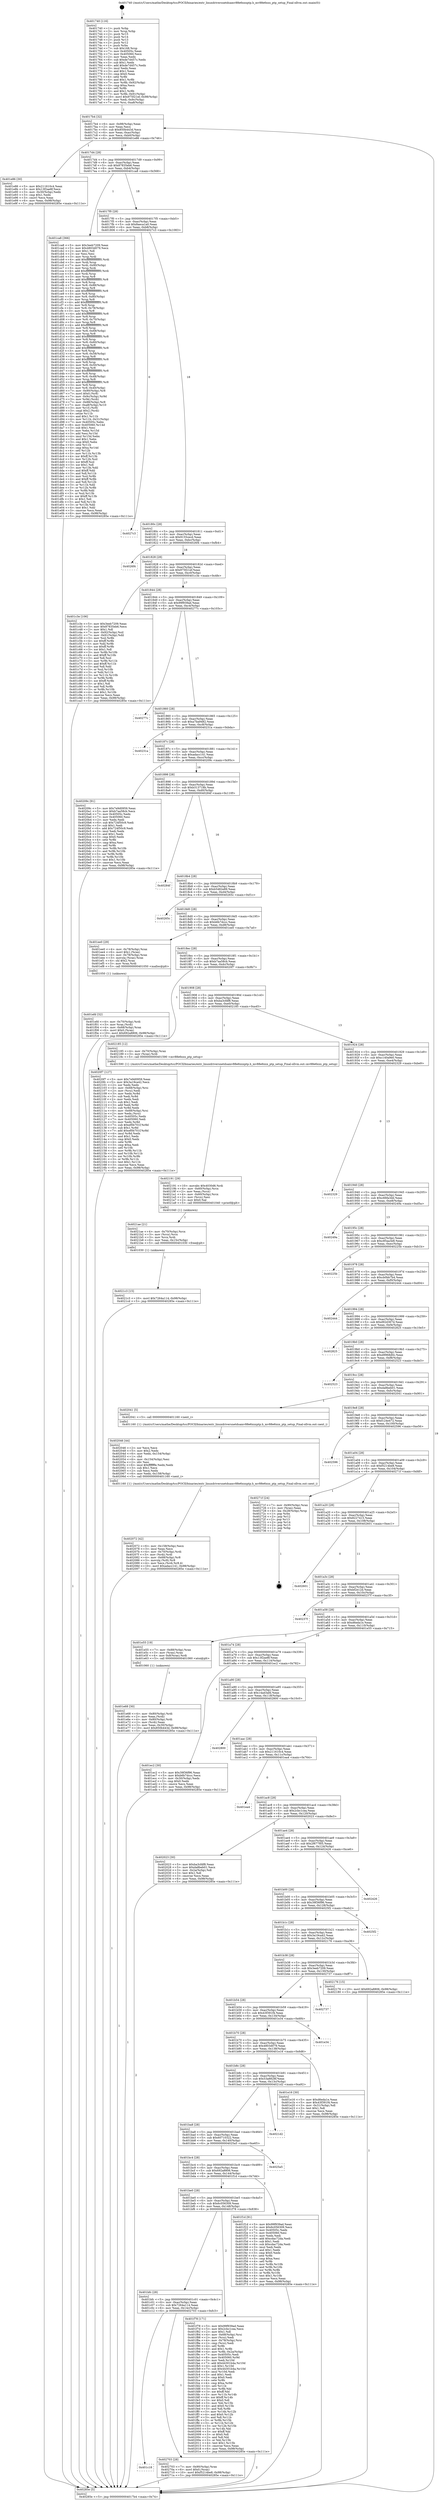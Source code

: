 digraph "0x401740" {
  label = "0x401740 (/mnt/c/Users/mathe/Desktop/tcc/POCII/binaries/extr_linuxdriversnetdsamv88e6xxxptp.h_mv88e6xxx_ptp_setup_Final-ollvm.out::main(0))"
  labelloc = "t"
  node[shape=record]

  Entry [label="",width=0.3,height=0.3,shape=circle,fillcolor=black,style=filled]
  "0x4017b4" [label="{
     0x4017b4 [32]\l
     | [instrs]\l
     &nbsp;&nbsp;0x4017b4 \<+6\>: mov -0x98(%rbp),%eax\l
     &nbsp;&nbsp;0x4017ba \<+2\>: mov %eax,%ecx\l
     &nbsp;&nbsp;0x4017bc \<+6\>: sub $0x850b443d,%ecx\l
     &nbsp;&nbsp;0x4017c2 \<+6\>: mov %eax,-0xac(%rbp)\l
     &nbsp;&nbsp;0x4017c8 \<+6\>: mov %ecx,-0xb0(%rbp)\l
     &nbsp;&nbsp;0x4017ce \<+6\>: je 0000000000401e86 \<main+0x746\>\l
  }"]
  "0x401e86" [label="{
     0x401e86 [30]\l
     | [instrs]\l
     &nbsp;&nbsp;0x401e86 \<+5\>: mov $0x211610c4,%eax\l
     &nbsp;&nbsp;0x401e8b \<+5\>: mov $0x13f2ae8f,%ecx\l
     &nbsp;&nbsp;0x401e90 \<+3\>: mov -0x30(%rbp),%edx\l
     &nbsp;&nbsp;0x401e93 \<+3\>: cmp $0x1,%edx\l
     &nbsp;&nbsp;0x401e96 \<+3\>: cmovl %ecx,%eax\l
     &nbsp;&nbsp;0x401e99 \<+6\>: mov %eax,-0x98(%rbp)\l
     &nbsp;&nbsp;0x401e9f \<+5\>: jmp 000000000040285e \<main+0x111e\>\l
  }"]
  "0x4017d4" [label="{
     0x4017d4 [28]\l
     | [instrs]\l
     &nbsp;&nbsp;0x4017d4 \<+5\>: jmp 00000000004017d9 \<main+0x99\>\l
     &nbsp;&nbsp;0x4017d9 \<+6\>: mov -0xac(%rbp),%eax\l
     &nbsp;&nbsp;0x4017df \<+5\>: sub $0x87835eb6,%eax\l
     &nbsp;&nbsp;0x4017e4 \<+6\>: mov %eax,-0xb4(%rbp)\l
     &nbsp;&nbsp;0x4017ea \<+6\>: je 0000000000401ca8 \<main+0x568\>\l
  }"]
  Exit [label="",width=0.3,height=0.3,shape=circle,fillcolor=black,style=filled,peripheries=2]
  "0x401ca8" [label="{
     0x401ca8 [366]\l
     | [instrs]\l
     &nbsp;&nbsp;0x401ca8 \<+5\>: mov $0x3eeb7209,%eax\l
     &nbsp;&nbsp;0x401cad \<+5\>: mov $0x4803d079,%ecx\l
     &nbsp;&nbsp;0x401cb2 \<+2\>: mov $0x1,%dl\l
     &nbsp;&nbsp;0x401cb4 \<+2\>: xor %esi,%esi\l
     &nbsp;&nbsp;0x401cb6 \<+3\>: mov %rsp,%rdi\l
     &nbsp;&nbsp;0x401cb9 \<+4\>: add $0xfffffffffffffff0,%rdi\l
     &nbsp;&nbsp;0x401cbd \<+3\>: mov %rdi,%rsp\l
     &nbsp;&nbsp;0x401cc0 \<+7\>: mov %rdi,-0x90(%rbp)\l
     &nbsp;&nbsp;0x401cc7 \<+3\>: mov %rsp,%rdi\l
     &nbsp;&nbsp;0x401cca \<+4\>: add $0xfffffffffffffff0,%rdi\l
     &nbsp;&nbsp;0x401cce \<+3\>: mov %rdi,%rsp\l
     &nbsp;&nbsp;0x401cd1 \<+3\>: mov %rsp,%r8\l
     &nbsp;&nbsp;0x401cd4 \<+4\>: add $0xfffffffffffffff0,%r8\l
     &nbsp;&nbsp;0x401cd8 \<+3\>: mov %r8,%rsp\l
     &nbsp;&nbsp;0x401cdb \<+7\>: mov %r8,-0x88(%rbp)\l
     &nbsp;&nbsp;0x401ce2 \<+3\>: mov %rsp,%r8\l
     &nbsp;&nbsp;0x401ce5 \<+4\>: add $0xfffffffffffffff0,%r8\l
     &nbsp;&nbsp;0x401ce9 \<+3\>: mov %r8,%rsp\l
     &nbsp;&nbsp;0x401cec \<+4\>: mov %r8,-0x80(%rbp)\l
     &nbsp;&nbsp;0x401cf0 \<+3\>: mov %rsp,%r8\l
     &nbsp;&nbsp;0x401cf3 \<+4\>: add $0xfffffffffffffff0,%r8\l
     &nbsp;&nbsp;0x401cf7 \<+3\>: mov %r8,%rsp\l
     &nbsp;&nbsp;0x401cfa \<+4\>: mov %r8,-0x78(%rbp)\l
     &nbsp;&nbsp;0x401cfe \<+3\>: mov %rsp,%r8\l
     &nbsp;&nbsp;0x401d01 \<+4\>: add $0xfffffffffffffff0,%r8\l
     &nbsp;&nbsp;0x401d05 \<+3\>: mov %r8,%rsp\l
     &nbsp;&nbsp;0x401d08 \<+4\>: mov %r8,-0x70(%rbp)\l
     &nbsp;&nbsp;0x401d0c \<+3\>: mov %rsp,%r8\l
     &nbsp;&nbsp;0x401d0f \<+4\>: add $0xfffffffffffffff0,%r8\l
     &nbsp;&nbsp;0x401d13 \<+3\>: mov %r8,%rsp\l
     &nbsp;&nbsp;0x401d16 \<+4\>: mov %r8,-0x68(%rbp)\l
     &nbsp;&nbsp;0x401d1a \<+3\>: mov %rsp,%r8\l
     &nbsp;&nbsp;0x401d1d \<+4\>: add $0xfffffffffffffff0,%r8\l
     &nbsp;&nbsp;0x401d21 \<+3\>: mov %r8,%rsp\l
     &nbsp;&nbsp;0x401d24 \<+4\>: mov %r8,-0x60(%rbp)\l
     &nbsp;&nbsp;0x401d28 \<+3\>: mov %rsp,%r8\l
     &nbsp;&nbsp;0x401d2b \<+4\>: add $0xfffffffffffffff0,%r8\l
     &nbsp;&nbsp;0x401d2f \<+3\>: mov %r8,%rsp\l
     &nbsp;&nbsp;0x401d32 \<+4\>: mov %r8,-0x58(%rbp)\l
     &nbsp;&nbsp;0x401d36 \<+3\>: mov %rsp,%r8\l
     &nbsp;&nbsp;0x401d39 \<+4\>: add $0xfffffffffffffff0,%r8\l
     &nbsp;&nbsp;0x401d3d \<+3\>: mov %r8,%rsp\l
     &nbsp;&nbsp;0x401d40 \<+4\>: mov %r8,-0x50(%rbp)\l
     &nbsp;&nbsp;0x401d44 \<+3\>: mov %rsp,%r8\l
     &nbsp;&nbsp;0x401d47 \<+4\>: add $0xfffffffffffffff0,%r8\l
     &nbsp;&nbsp;0x401d4b \<+3\>: mov %r8,%rsp\l
     &nbsp;&nbsp;0x401d4e \<+4\>: mov %r8,-0x48(%rbp)\l
     &nbsp;&nbsp;0x401d52 \<+3\>: mov %rsp,%r8\l
     &nbsp;&nbsp;0x401d55 \<+4\>: add $0xfffffffffffffff0,%r8\l
     &nbsp;&nbsp;0x401d59 \<+3\>: mov %r8,%rsp\l
     &nbsp;&nbsp;0x401d5c \<+4\>: mov %r8,-0x40(%rbp)\l
     &nbsp;&nbsp;0x401d60 \<+7\>: mov -0x90(%rbp),%r8\l
     &nbsp;&nbsp;0x401d67 \<+7\>: movl $0x0,(%r8)\l
     &nbsp;&nbsp;0x401d6e \<+7\>: mov -0x9c(%rbp),%r9d\l
     &nbsp;&nbsp;0x401d75 \<+3\>: mov %r9d,(%rdi)\l
     &nbsp;&nbsp;0x401d78 \<+7\>: mov -0x88(%rbp),%r8\l
     &nbsp;&nbsp;0x401d7f \<+7\>: mov -0xa8(%rbp),%r10\l
     &nbsp;&nbsp;0x401d86 \<+3\>: mov %r10,(%r8)\l
     &nbsp;&nbsp;0x401d89 \<+3\>: cmpl $0x2,(%rdi)\l
     &nbsp;&nbsp;0x401d8c \<+4\>: setne %r11b\l
     &nbsp;&nbsp;0x401d90 \<+4\>: and $0x1,%r11b\l
     &nbsp;&nbsp;0x401d94 \<+4\>: mov %r11b,-0x31(%rbp)\l
     &nbsp;&nbsp;0x401d98 \<+7\>: mov 0x40505c,%ebx\l
     &nbsp;&nbsp;0x401d9f \<+8\>: mov 0x405060,%r14d\l
     &nbsp;&nbsp;0x401da7 \<+3\>: sub $0x1,%esi\l
     &nbsp;&nbsp;0x401daa \<+3\>: mov %ebx,%r15d\l
     &nbsp;&nbsp;0x401dad \<+3\>: add %esi,%r15d\l
     &nbsp;&nbsp;0x401db0 \<+4\>: imul %r15d,%ebx\l
     &nbsp;&nbsp;0x401db4 \<+3\>: and $0x1,%ebx\l
     &nbsp;&nbsp;0x401db7 \<+3\>: cmp $0x0,%ebx\l
     &nbsp;&nbsp;0x401dba \<+4\>: sete %r11b\l
     &nbsp;&nbsp;0x401dbe \<+4\>: cmp $0xa,%r14d\l
     &nbsp;&nbsp;0x401dc2 \<+4\>: setl %r12b\l
     &nbsp;&nbsp;0x401dc6 \<+3\>: mov %r11b,%r13b\l
     &nbsp;&nbsp;0x401dc9 \<+4\>: xor $0xff,%r13b\l
     &nbsp;&nbsp;0x401dcd \<+3\>: mov %r12b,%sil\l
     &nbsp;&nbsp;0x401dd0 \<+4\>: xor $0xff,%sil\l
     &nbsp;&nbsp;0x401dd4 \<+3\>: xor $0x1,%dl\l
     &nbsp;&nbsp;0x401dd7 \<+3\>: mov %r13b,%dil\l
     &nbsp;&nbsp;0x401dda \<+4\>: and $0xff,%dil\l
     &nbsp;&nbsp;0x401dde \<+3\>: and %dl,%r11b\l
     &nbsp;&nbsp;0x401de1 \<+3\>: mov %sil,%r8b\l
     &nbsp;&nbsp;0x401de4 \<+4\>: and $0xff,%r8b\l
     &nbsp;&nbsp;0x401de8 \<+3\>: and %dl,%r12b\l
     &nbsp;&nbsp;0x401deb \<+3\>: or %r11b,%dil\l
     &nbsp;&nbsp;0x401dee \<+3\>: or %r12b,%r8b\l
     &nbsp;&nbsp;0x401df1 \<+3\>: xor %r8b,%dil\l
     &nbsp;&nbsp;0x401df4 \<+3\>: or %sil,%r13b\l
     &nbsp;&nbsp;0x401df7 \<+4\>: xor $0xff,%r13b\l
     &nbsp;&nbsp;0x401dfb \<+3\>: or $0x1,%dl\l
     &nbsp;&nbsp;0x401dfe \<+3\>: and %dl,%r13b\l
     &nbsp;&nbsp;0x401e01 \<+3\>: or %r13b,%dil\l
     &nbsp;&nbsp;0x401e04 \<+4\>: test $0x1,%dil\l
     &nbsp;&nbsp;0x401e08 \<+3\>: cmovne %ecx,%eax\l
     &nbsp;&nbsp;0x401e0b \<+6\>: mov %eax,-0x98(%rbp)\l
     &nbsp;&nbsp;0x401e11 \<+5\>: jmp 000000000040285e \<main+0x111e\>\l
  }"]
  "0x4017f0" [label="{
     0x4017f0 [28]\l
     | [instrs]\l
     &nbsp;&nbsp;0x4017f0 \<+5\>: jmp 00000000004017f5 \<main+0xb5\>\l
     &nbsp;&nbsp;0x4017f5 \<+6\>: mov -0xac(%rbp),%eax\l
     &nbsp;&nbsp;0x4017fb \<+5\>: sub $0x8aeca1a0,%eax\l
     &nbsp;&nbsp;0x401800 \<+6\>: mov %eax,-0xb8(%rbp)\l
     &nbsp;&nbsp;0x401806 \<+6\>: je 00000000004027c3 \<main+0x1083\>\l
  }"]
  "0x401c18" [label="{
     0x401c18\l
  }", style=dashed]
  "0x4027c3" [label="{
     0x4027c3\l
  }", style=dashed]
  "0x40180c" [label="{
     0x40180c [28]\l
     | [instrs]\l
     &nbsp;&nbsp;0x40180c \<+5\>: jmp 0000000000401811 \<main+0xd1\>\l
     &nbsp;&nbsp;0x401811 \<+6\>: mov -0xac(%rbp),%eax\l
     &nbsp;&nbsp;0x401817 \<+5\>: sub $0x9155cecd,%eax\l
     &nbsp;&nbsp;0x40181c \<+6\>: mov %eax,-0xbc(%rbp)\l
     &nbsp;&nbsp;0x401822 \<+6\>: je 00000000004026f4 \<main+0xfb4\>\l
  }"]
  "0x402703" [label="{
     0x402703 [28]\l
     | [instrs]\l
     &nbsp;&nbsp;0x402703 \<+7\>: mov -0x90(%rbp),%rax\l
     &nbsp;&nbsp;0x40270a \<+6\>: movl $0x0,(%rax)\l
     &nbsp;&nbsp;0x402710 \<+10\>: movl $0xf5214be8,-0x98(%rbp)\l
     &nbsp;&nbsp;0x40271a \<+5\>: jmp 000000000040285e \<main+0x111e\>\l
  }"]
  "0x4026f4" [label="{
     0x4026f4\l
  }", style=dashed]
  "0x401828" [label="{
     0x401828 [28]\l
     | [instrs]\l
     &nbsp;&nbsp;0x401828 \<+5\>: jmp 000000000040182d \<main+0xed\>\l
     &nbsp;&nbsp;0x40182d \<+6\>: mov -0xac(%rbp),%eax\l
     &nbsp;&nbsp;0x401833 \<+5\>: sub $0x975f21ef,%eax\l
     &nbsp;&nbsp;0x401838 \<+6\>: mov %eax,-0xc0(%rbp)\l
     &nbsp;&nbsp;0x40183e \<+6\>: je 0000000000401c3e \<main+0x4fe\>\l
  }"]
  "0x4021c3" [label="{
     0x4021c3 [15]\l
     | [instrs]\l
     &nbsp;&nbsp;0x4021c3 \<+10\>: movl $0x7264a114,-0x98(%rbp)\l
     &nbsp;&nbsp;0x4021cd \<+5\>: jmp 000000000040285e \<main+0x111e\>\l
  }"]
  "0x401c3e" [label="{
     0x401c3e [106]\l
     | [instrs]\l
     &nbsp;&nbsp;0x401c3e \<+5\>: mov $0x3eeb7209,%eax\l
     &nbsp;&nbsp;0x401c43 \<+5\>: mov $0x87835eb6,%ecx\l
     &nbsp;&nbsp;0x401c48 \<+2\>: mov $0x1,%dl\l
     &nbsp;&nbsp;0x401c4a \<+7\>: mov -0x92(%rbp),%sil\l
     &nbsp;&nbsp;0x401c51 \<+7\>: mov -0x91(%rbp),%dil\l
     &nbsp;&nbsp;0x401c58 \<+3\>: mov %sil,%r8b\l
     &nbsp;&nbsp;0x401c5b \<+4\>: xor $0xff,%r8b\l
     &nbsp;&nbsp;0x401c5f \<+3\>: mov %dil,%r9b\l
     &nbsp;&nbsp;0x401c62 \<+4\>: xor $0xff,%r9b\l
     &nbsp;&nbsp;0x401c66 \<+3\>: xor $0x1,%dl\l
     &nbsp;&nbsp;0x401c69 \<+3\>: mov %r8b,%r10b\l
     &nbsp;&nbsp;0x401c6c \<+4\>: and $0xff,%r10b\l
     &nbsp;&nbsp;0x401c70 \<+3\>: and %dl,%sil\l
     &nbsp;&nbsp;0x401c73 \<+3\>: mov %r9b,%r11b\l
     &nbsp;&nbsp;0x401c76 \<+4\>: and $0xff,%r11b\l
     &nbsp;&nbsp;0x401c7a \<+3\>: and %dl,%dil\l
     &nbsp;&nbsp;0x401c7d \<+3\>: or %sil,%r10b\l
     &nbsp;&nbsp;0x401c80 \<+3\>: or %dil,%r11b\l
     &nbsp;&nbsp;0x401c83 \<+3\>: xor %r11b,%r10b\l
     &nbsp;&nbsp;0x401c86 \<+3\>: or %r9b,%r8b\l
     &nbsp;&nbsp;0x401c89 \<+4\>: xor $0xff,%r8b\l
     &nbsp;&nbsp;0x401c8d \<+3\>: or $0x1,%dl\l
     &nbsp;&nbsp;0x401c90 \<+3\>: and %dl,%r8b\l
     &nbsp;&nbsp;0x401c93 \<+3\>: or %r8b,%r10b\l
     &nbsp;&nbsp;0x401c96 \<+4\>: test $0x1,%r10b\l
     &nbsp;&nbsp;0x401c9a \<+3\>: cmovne %ecx,%eax\l
     &nbsp;&nbsp;0x401c9d \<+6\>: mov %eax,-0x98(%rbp)\l
     &nbsp;&nbsp;0x401ca3 \<+5\>: jmp 000000000040285e \<main+0x111e\>\l
  }"]
  "0x401844" [label="{
     0x401844 [28]\l
     | [instrs]\l
     &nbsp;&nbsp;0x401844 \<+5\>: jmp 0000000000401849 \<main+0x109\>\l
     &nbsp;&nbsp;0x401849 \<+6\>: mov -0xac(%rbp),%eax\l
     &nbsp;&nbsp;0x40184f \<+5\>: sub $0x99f939ad,%eax\l
     &nbsp;&nbsp;0x401854 \<+6\>: mov %eax,-0xc4(%rbp)\l
     &nbsp;&nbsp;0x40185a \<+6\>: je 000000000040277c \<main+0x103c\>\l
  }"]
  "0x40285e" [label="{
     0x40285e [5]\l
     | [instrs]\l
     &nbsp;&nbsp;0x40285e \<+5\>: jmp 00000000004017b4 \<main+0x74\>\l
  }"]
  "0x401740" [label="{
     0x401740 [116]\l
     | [instrs]\l
     &nbsp;&nbsp;0x401740 \<+1\>: push %rbp\l
     &nbsp;&nbsp;0x401741 \<+3\>: mov %rsp,%rbp\l
     &nbsp;&nbsp;0x401744 \<+2\>: push %r15\l
     &nbsp;&nbsp;0x401746 \<+2\>: push %r14\l
     &nbsp;&nbsp;0x401748 \<+2\>: push %r13\l
     &nbsp;&nbsp;0x40174a \<+2\>: push %r12\l
     &nbsp;&nbsp;0x40174c \<+1\>: push %rbx\l
     &nbsp;&nbsp;0x40174d \<+7\>: sub $0x168,%rsp\l
     &nbsp;&nbsp;0x401754 \<+7\>: mov 0x40505c,%eax\l
     &nbsp;&nbsp;0x40175b \<+7\>: mov 0x405060,%ecx\l
     &nbsp;&nbsp;0x401762 \<+2\>: mov %eax,%edx\l
     &nbsp;&nbsp;0x401764 \<+6\>: sub $0xde7d457c,%edx\l
     &nbsp;&nbsp;0x40176a \<+3\>: sub $0x1,%edx\l
     &nbsp;&nbsp;0x40176d \<+6\>: add $0xde7d457c,%edx\l
     &nbsp;&nbsp;0x401773 \<+3\>: imul %edx,%eax\l
     &nbsp;&nbsp;0x401776 \<+3\>: and $0x1,%eax\l
     &nbsp;&nbsp;0x401779 \<+3\>: cmp $0x0,%eax\l
     &nbsp;&nbsp;0x40177c \<+4\>: sete %r8b\l
     &nbsp;&nbsp;0x401780 \<+4\>: and $0x1,%r8b\l
     &nbsp;&nbsp;0x401784 \<+7\>: mov %r8b,-0x92(%rbp)\l
     &nbsp;&nbsp;0x40178b \<+3\>: cmp $0xa,%ecx\l
     &nbsp;&nbsp;0x40178e \<+4\>: setl %r8b\l
     &nbsp;&nbsp;0x401792 \<+4\>: and $0x1,%r8b\l
     &nbsp;&nbsp;0x401796 \<+7\>: mov %r8b,-0x91(%rbp)\l
     &nbsp;&nbsp;0x40179d \<+10\>: movl $0x975f21ef,-0x98(%rbp)\l
     &nbsp;&nbsp;0x4017a7 \<+6\>: mov %edi,-0x9c(%rbp)\l
     &nbsp;&nbsp;0x4017ad \<+7\>: mov %rsi,-0xa8(%rbp)\l
  }"]
  "0x4021ae" [label="{
     0x4021ae [21]\l
     | [instrs]\l
     &nbsp;&nbsp;0x4021ae \<+4\>: mov -0x70(%rbp),%rcx\l
     &nbsp;&nbsp;0x4021b2 \<+3\>: mov (%rcx),%rcx\l
     &nbsp;&nbsp;0x4021b5 \<+3\>: mov %rcx,%rdi\l
     &nbsp;&nbsp;0x4021b8 \<+6\>: mov %eax,-0x15c(%rbp)\l
     &nbsp;&nbsp;0x4021be \<+5\>: call 0000000000401030 \<free@plt\>\l
     | [calls]\l
     &nbsp;&nbsp;0x401030 \{1\} (unknown)\l
  }"]
  "0x402191" [label="{
     0x402191 [29]\l
     | [instrs]\l
     &nbsp;&nbsp;0x402191 \<+10\>: movabs $0x4030d6,%rdi\l
     &nbsp;&nbsp;0x40219b \<+4\>: mov -0x60(%rbp),%rcx\l
     &nbsp;&nbsp;0x40219f \<+2\>: mov %eax,(%rcx)\l
     &nbsp;&nbsp;0x4021a1 \<+4\>: mov -0x60(%rbp),%rcx\l
     &nbsp;&nbsp;0x4021a5 \<+2\>: mov (%rcx),%esi\l
     &nbsp;&nbsp;0x4021a7 \<+2\>: mov $0x0,%al\l
     &nbsp;&nbsp;0x4021a9 \<+5\>: call 0000000000401040 \<printf@plt\>\l
     | [calls]\l
     &nbsp;&nbsp;0x401040 \{1\} (unknown)\l
  }"]
  "0x40277c" [label="{
     0x40277c\l
  }", style=dashed]
  "0x401860" [label="{
     0x401860 [28]\l
     | [instrs]\l
     &nbsp;&nbsp;0x401860 \<+5\>: jmp 0000000000401865 \<main+0x125\>\l
     &nbsp;&nbsp;0x401865 \<+6\>: mov -0xac(%rbp),%eax\l
     &nbsp;&nbsp;0x40186b \<+5\>: sub $0xa7ba9482,%eax\l
     &nbsp;&nbsp;0x401870 \<+6\>: mov %eax,-0xc8(%rbp)\l
     &nbsp;&nbsp;0x401876 \<+6\>: je 000000000040231a \<main+0xbda\>\l
  }"]
  "0x402072" [label="{
     0x402072 [42]\l
     | [instrs]\l
     &nbsp;&nbsp;0x402072 \<+6\>: mov -0x158(%rbp),%ecx\l
     &nbsp;&nbsp;0x402078 \<+3\>: imul %eax,%ecx\l
     &nbsp;&nbsp;0x40207b \<+4\>: mov -0x70(%rbp),%rdi\l
     &nbsp;&nbsp;0x40207f \<+3\>: mov (%rdi),%rdi\l
     &nbsp;&nbsp;0x402082 \<+4\>: mov -0x68(%rbp),%r8\l
     &nbsp;&nbsp;0x402086 \<+3\>: movslq (%r8),%r8\l
     &nbsp;&nbsp;0x402089 \<+4\>: mov %ecx,(%rdi,%r8,4)\l
     &nbsp;&nbsp;0x40208d \<+10\>: movl $0xadacc141,-0x98(%rbp)\l
     &nbsp;&nbsp;0x402097 \<+5\>: jmp 000000000040285e \<main+0x111e\>\l
  }"]
  "0x40231a" [label="{
     0x40231a\l
  }", style=dashed]
  "0x40187c" [label="{
     0x40187c [28]\l
     | [instrs]\l
     &nbsp;&nbsp;0x40187c \<+5\>: jmp 0000000000401881 \<main+0x141\>\l
     &nbsp;&nbsp;0x401881 \<+6\>: mov -0xac(%rbp),%eax\l
     &nbsp;&nbsp;0x401887 \<+5\>: sub $0xadacc141,%eax\l
     &nbsp;&nbsp;0x40188c \<+6\>: mov %eax,-0xcc(%rbp)\l
     &nbsp;&nbsp;0x401892 \<+6\>: je 000000000040209c \<main+0x95c\>\l
  }"]
  "0x402046" [label="{
     0x402046 [44]\l
     | [instrs]\l
     &nbsp;&nbsp;0x402046 \<+2\>: xor %ecx,%ecx\l
     &nbsp;&nbsp;0x402048 \<+5\>: mov $0x2,%edx\l
     &nbsp;&nbsp;0x40204d \<+6\>: mov %edx,-0x154(%rbp)\l
     &nbsp;&nbsp;0x402053 \<+1\>: cltd\l
     &nbsp;&nbsp;0x402054 \<+6\>: mov -0x154(%rbp),%esi\l
     &nbsp;&nbsp;0x40205a \<+2\>: idiv %esi\l
     &nbsp;&nbsp;0x40205c \<+6\>: imul $0xfffffffe,%edx,%edx\l
     &nbsp;&nbsp;0x402062 \<+3\>: sub $0x1,%ecx\l
     &nbsp;&nbsp;0x402065 \<+2\>: sub %ecx,%edx\l
     &nbsp;&nbsp;0x402067 \<+6\>: mov %edx,-0x158(%rbp)\l
     &nbsp;&nbsp;0x40206d \<+5\>: call 0000000000401160 \<next_i\>\l
     | [calls]\l
     &nbsp;&nbsp;0x401160 \{1\} (/mnt/c/Users/mathe/Desktop/tcc/POCII/binaries/extr_linuxdriversnetdsamv88e6xxxptp.h_mv88e6xxx_ptp_setup_Final-ollvm.out::next_i)\l
  }"]
  "0x40209c" [label="{
     0x40209c [91]\l
     | [instrs]\l
     &nbsp;&nbsp;0x40209c \<+5\>: mov $0x7e9d0959,%eax\l
     &nbsp;&nbsp;0x4020a1 \<+5\>: mov $0xb7aa58cb,%ecx\l
     &nbsp;&nbsp;0x4020a6 \<+7\>: mov 0x40505c,%edx\l
     &nbsp;&nbsp;0x4020ad \<+7\>: mov 0x405060,%esi\l
     &nbsp;&nbsp;0x4020b4 \<+2\>: mov %edx,%edi\l
     &nbsp;&nbsp;0x4020b6 \<+6\>: sub $0x724f50c9,%edi\l
     &nbsp;&nbsp;0x4020bc \<+3\>: sub $0x1,%edi\l
     &nbsp;&nbsp;0x4020bf \<+6\>: add $0x724f50c9,%edi\l
     &nbsp;&nbsp;0x4020c5 \<+3\>: imul %edi,%edx\l
     &nbsp;&nbsp;0x4020c8 \<+3\>: and $0x1,%edx\l
     &nbsp;&nbsp;0x4020cb \<+3\>: cmp $0x0,%edx\l
     &nbsp;&nbsp;0x4020ce \<+4\>: sete %r8b\l
     &nbsp;&nbsp;0x4020d2 \<+3\>: cmp $0xa,%esi\l
     &nbsp;&nbsp;0x4020d5 \<+4\>: setl %r9b\l
     &nbsp;&nbsp;0x4020d9 \<+3\>: mov %r8b,%r10b\l
     &nbsp;&nbsp;0x4020dc \<+3\>: and %r9b,%r10b\l
     &nbsp;&nbsp;0x4020df \<+3\>: xor %r9b,%r8b\l
     &nbsp;&nbsp;0x4020e2 \<+3\>: or %r8b,%r10b\l
     &nbsp;&nbsp;0x4020e5 \<+4\>: test $0x1,%r10b\l
     &nbsp;&nbsp;0x4020e9 \<+3\>: cmovne %ecx,%eax\l
     &nbsp;&nbsp;0x4020ec \<+6\>: mov %eax,-0x98(%rbp)\l
     &nbsp;&nbsp;0x4020f2 \<+5\>: jmp 000000000040285e \<main+0x111e\>\l
  }"]
  "0x401898" [label="{
     0x401898 [28]\l
     | [instrs]\l
     &nbsp;&nbsp;0x401898 \<+5\>: jmp 000000000040189d \<main+0x15d\>\l
     &nbsp;&nbsp;0x40189d \<+6\>: mov -0xac(%rbp),%eax\l
     &nbsp;&nbsp;0x4018a3 \<+5\>: sub $0xb313718b,%eax\l
     &nbsp;&nbsp;0x4018a8 \<+6\>: mov %eax,-0xd0(%rbp)\l
     &nbsp;&nbsp;0x4018ae \<+6\>: je 000000000040284f \<main+0x110f\>\l
  }"]
  "0x401bfc" [label="{
     0x401bfc [28]\l
     | [instrs]\l
     &nbsp;&nbsp;0x401bfc \<+5\>: jmp 0000000000401c01 \<main+0x4c1\>\l
     &nbsp;&nbsp;0x401c01 \<+6\>: mov -0xac(%rbp),%eax\l
     &nbsp;&nbsp;0x401c07 \<+5\>: sub $0x7264a114,%eax\l
     &nbsp;&nbsp;0x401c0c \<+6\>: mov %eax,-0x14c(%rbp)\l
     &nbsp;&nbsp;0x401c12 \<+6\>: je 0000000000402703 \<main+0xfc3\>\l
  }"]
  "0x40284f" [label="{
     0x40284f\l
  }", style=dashed]
  "0x4018b4" [label="{
     0x4018b4 [28]\l
     | [instrs]\l
     &nbsp;&nbsp;0x4018b4 \<+5\>: jmp 00000000004018b9 \<main+0x179\>\l
     &nbsp;&nbsp;0x4018b9 \<+6\>: mov -0xac(%rbp),%eax\l
     &nbsp;&nbsp;0x4018bf \<+5\>: sub $0xb5482e89,%eax\l
     &nbsp;&nbsp;0x4018c4 \<+6\>: mov %eax,-0xd4(%rbp)\l
     &nbsp;&nbsp;0x4018ca \<+6\>: je 000000000040265c \<main+0xf1c\>\l
  }"]
  "0x401f78" [label="{
     0x401f78 [171]\l
     | [instrs]\l
     &nbsp;&nbsp;0x401f78 \<+5\>: mov $0x99f939ad,%eax\l
     &nbsp;&nbsp;0x401f7d \<+5\>: mov $0x2cbc1cea,%ecx\l
     &nbsp;&nbsp;0x401f82 \<+2\>: mov $0x1,%dl\l
     &nbsp;&nbsp;0x401f84 \<+4\>: mov -0x68(%rbp),%rsi\l
     &nbsp;&nbsp;0x401f88 \<+2\>: mov (%rsi),%edi\l
     &nbsp;&nbsp;0x401f8a \<+4\>: mov -0x78(%rbp),%rsi\l
     &nbsp;&nbsp;0x401f8e \<+2\>: cmp (%rsi),%edi\l
     &nbsp;&nbsp;0x401f90 \<+4\>: setl %r8b\l
     &nbsp;&nbsp;0x401f94 \<+4\>: and $0x1,%r8b\l
     &nbsp;&nbsp;0x401f98 \<+4\>: mov %r8b,-0x2a(%rbp)\l
     &nbsp;&nbsp;0x401f9c \<+7\>: mov 0x40505c,%edi\l
     &nbsp;&nbsp;0x401fa3 \<+8\>: mov 0x405060,%r9d\l
     &nbsp;&nbsp;0x401fab \<+3\>: mov %edi,%r10d\l
     &nbsp;&nbsp;0x401fae \<+7\>: add $0x44301b4a,%r10d\l
     &nbsp;&nbsp;0x401fb5 \<+4\>: sub $0x1,%r10d\l
     &nbsp;&nbsp;0x401fb9 \<+7\>: sub $0x44301b4a,%r10d\l
     &nbsp;&nbsp;0x401fc0 \<+4\>: imul %r10d,%edi\l
     &nbsp;&nbsp;0x401fc4 \<+3\>: and $0x1,%edi\l
     &nbsp;&nbsp;0x401fc7 \<+3\>: cmp $0x0,%edi\l
     &nbsp;&nbsp;0x401fca \<+4\>: sete %r8b\l
     &nbsp;&nbsp;0x401fce \<+4\>: cmp $0xa,%r9d\l
     &nbsp;&nbsp;0x401fd2 \<+4\>: setl %r11b\l
     &nbsp;&nbsp;0x401fd6 \<+3\>: mov %r8b,%bl\l
     &nbsp;&nbsp;0x401fd9 \<+3\>: xor $0xff,%bl\l
     &nbsp;&nbsp;0x401fdc \<+3\>: mov %r11b,%r14b\l
     &nbsp;&nbsp;0x401fdf \<+4\>: xor $0xff,%r14b\l
     &nbsp;&nbsp;0x401fe3 \<+3\>: xor $0x0,%dl\l
     &nbsp;&nbsp;0x401fe6 \<+3\>: mov %bl,%r15b\l
     &nbsp;&nbsp;0x401fe9 \<+4\>: and $0x0,%r15b\l
     &nbsp;&nbsp;0x401fed \<+3\>: and %dl,%r8b\l
     &nbsp;&nbsp;0x401ff0 \<+3\>: mov %r14b,%r12b\l
     &nbsp;&nbsp;0x401ff3 \<+4\>: and $0x0,%r12b\l
     &nbsp;&nbsp;0x401ff7 \<+3\>: and %dl,%r11b\l
     &nbsp;&nbsp;0x401ffa \<+3\>: or %r8b,%r15b\l
     &nbsp;&nbsp;0x401ffd \<+3\>: or %r11b,%r12b\l
     &nbsp;&nbsp;0x402000 \<+3\>: xor %r12b,%r15b\l
     &nbsp;&nbsp;0x402003 \<+3\>: or %r14b,%bl\l
     &nbsp;&nbsp;0x402006 \<+3\>: xor $0xff,%bl\l
     &nbsp;&nbsp;0x402009 \<+3\>: or $0x0,%dl\l
     &nbsp;&nbsp;0x40200c \<+2\>: and %dl,%bl\l
     &nbsp;&nbsp;0x40200e \<+3\>: or %bl,%r15b\l
     &nbsp;&nbsp;0x402011 \<+4\>: test $0x1,%r15b\l
     &nbsp;&nbsp;0x402015 \<+3\>: cmovne %ecx,%eax\l
     &nbsp;&nbsp;0x402018 \<+6\>: mov %eax,-0x98(%rbp)\l
     &nbsp;&nbsp;0x40201e \<+5\>: jmp 000000000040285e \<main+0x111e\>\l
  }"]
  "0x40265c" [label="{
     0x40265c\l
  }", style=dashed]
  "0x4018d0" [label="{
     0x4018d0 [28]\l
     | [instrs]\l
     &nbsp;&nbsp;0x4018d0 \<+5\>: jmp 00000000004018d5 \<main+0x195\>\l
     &nbsp;&nbsp;0x4018d5 \<+6\>: mov -0xac(%rbp),%eax\l
     &nbsp;&nbsp;0x4018db \<+5\>: sub $0xb6b7dccc,%eax\l
     &nbsp;&nbsp;0x4018e0 \<+6\>: mov %eax,-0xd8(%rbp)\l
     &nbsp;&nbsp;0x4018e6 \<+6\>: je 0000000000401ee0 \<main+0x7a0\>\l
  }"]
  "0x401be0" [label="{
     0x401be0 [28]\l
     | [instrs]\l
     &nbsp;&nbsp;0x401be0 \<+5\>: jmp 0000000000401be5 \<main+0x4a5\>\l
     &nbsp;&nbsp;0x401be5 \<+6\>: mov -0xac(%rbp),%eax\l
     &nbsp;&nbsp;0x401beb \<+5\>: sub $0x6c056309,%eax\l
     &nbsp;&nbsp;0x401bf0 \<+6\>: mov %eax,-0x148(%rbp)\l
     &nbsp;&nbsp;0x401bf6 \<+6\>: je 0000000000401f78 \<main+0x838\>\l
  }"]
  "0x401ee0" [label="{
     0x401ee0 [29]\l
     | [instrs]\l
     &nbsp;&nbsp;0x401ee0 \<+4\>: mov -0x78(%rbp),%rax\l
     &nbsp;&nbsp;0x401ee4 \<+6\>: movl $0x1,(%rax)\l
     &nbsp;&nbsp;0x401eea \<+4\>: mov -0x78(%rbp),%rax\l
     &nbsp;&nbsp;0x401eee \<+3\>: movslq (%rax),%rax\l
     &nbsp;&nbsp;0x401ef1 \<+4\>: shl $0x2,%rax\l
     &nbsp;&nbsp;0x401ef5 \<+3\>: mov %rax,%rdi\l
     &nbsp;&nbsp;0x401ef8 \<+5\>: call 0000000000401050 \<malloc@plt\>\l
     | [calls]\l
     &nbsp;&nbsp;0x401050 \{1\} (unknown)\l
  }"]
  "0x4018ec" [label="{
     0x4018ec [28]\l
     | [instrs]\l
     &nbsp;&nbsp;0x4018ec \<+5\>: jmp 00000000004018f1 \<main+0x1b1\>\l
     &nbsp;&nbsp;0x4018f1 \<+6\>: mov -0xac(%rbp),%eax\l
     &nbsp;&nbsp;0x4018f7 \<+5\>: sub $0xb7aa58cb,%eax\l
     &nbsp;&nbsp;0x4018fc \<+6\>: mov %eax,-0xdc(%rbp)\l
     &nbsp;&nbsp;0x401902 \<+6\>: je 00000000004020f7 \<main+0x9b7\>\l
  }"]
  "0x401f1d" [label="{
     0x401f1d [91]\l
     | [instrs]\l
     &nbsp;&nbsp;0x401f1d \<+5\>: mov $0x99f939ad,%eax\l
     &nbsp;&nbsp;0x401f22 \<+5\>: mov $0x6c056309,%ecx\l
     &nbsp;&nbsp;0x401f27 \<+7\>: mov 0x40505c,%edx\l
     &nbsp;&nbsp;0x401f2e \<+7\>: mov 0x405060,%esi\l
     &nbsp;&nbsp;0x401f35 \<+2\>: mov %edx,%edi\l
     &nbsp;&nbsp;0x401f37 \<+6\>: add $0xcdac72da,%edi\l
     &nbsp;&nbsp;0x401f3d \<+3\>: sub $0x1,%edi\l
     &nbsp;&nbsp;0x401f40 \<+6\>: sub $0xcdac72da,%edi\l
     &nbsp;&nbsp;0x401f46 \<+3\>: imul %edi,%edx\l
     &nbsp;&nbsp;0x401f49 \<+3\>: and $0x1,%edx\l
     &nbsp;&nbsp;0x401f4c \<+3\>: cmp $0x0,%edx\l
     &nbsp;&nbsp;0x401f4f \<+4\>: sete %r8b\l
     &nbsp;&nbsp;0x401f53 \<+3\>: cmp $0xa,%esi\l
     &nbsp;&nbsp;0x401f56 \<+4\>: setl %r9b\l
     &nbsp;&nbsp;0x401f5a \<+3\>: mov %r8b,%r10b\l
     &nbsp;&nbsp;0x401f5d \<+3\>: and %r9b,%r10b\l
     &nbsp;&nbsp;0x401f60 \<+3\>: xor %r9b,%r8b\l
     &nbsp;&nbsp;0x401f63 \<+3\>: or %r8b,%r10b\l
     &nbsp;&nbsp;0x401f66 \<+4\>: test $0x1,%r10b\l
     &nbsp;&nbsp;0x401f6a \<+3\>: cmovne %ecx,%eax\l
     &nbsp;&nbsp;0x401f6d \<+6\>: mov %eax,-0x98(%rbp)\l
     &nbsp;&nbsp;0x401f73 \<+5\>: jmp 000000000040285e \<main+0x111e\>\l
  }"]
  "0x4020f7" [label="{
     0x4020f7 [127]\l
     | [instrs]\l
     &nbsp;&nbsp;0x4020f7 \<+5\>: mov $0x7e9d0959,%eax\l
     &nbsp;&nbsp;0x4020fc \<+5\>: mov $0x3a19ca42,%ecx\l
     &nbsp;&nbsp;0x402101 \<+2\>: xor %edx,%edx\l
     &nbsp;&nbsp;0x402103 \<+4\>: mov -0x68(%rbp),%rsi\l
     &nbsp;&nbsp;0x402107 \<+2\>: mov (%rsi),%edi\l
     &nbsp;&nbsp;0x402109 \<+3\>: mov %edx,%r8d\l
     &nbsp;&nbsp;0x40210c \<+3\>: sub %edi,%r8d\l
     &nbsp;&nbsp;0x40210f \<+2\>: mov %edx,%edi\l
     &nbsp;&nbsp;0x402111 \<+3\>: sub $0x1,%edi\l
     &nbsp;&nbsp;0x402114 \<+3\>: add %edi,%r8d\l
     &nbsp;&nbsp;0x402117 \<+3\>: sub %r8d,%edx\l
     &nbsp;&nbsp;0x40211a \<+4\>: mov -0x68(%rbp),%rsi\l
     &nbsp;&nbsp;0x40211e \<+2\>: mov %edx,(%rsi)\l
     &nbsp;&nbsp;0x402120 \<+7\>: mov 0x40505c,%edx\l
     &nbsp;&nbsp;0x402127 \<+7\>: mov 0x405060,%edi\l
     &nbsp;&nbsp;0x40212e \<+3\>: mov %edx,%r8d\l
     &nbsp;&nbsp;0x402131 \<+7\>: sub $0xef0b701f,%r8d\l
     &nbsp;&nbsp;0x402138 \<+4\>: sub $0x1,%r8d\l
     &nbsp;&nbsp;0x40213c \<+7\>: add $0xef0b701f,%r8d\l
     &nbsp;&nbsp;0x402143 \<+4\>: imul %r8d,%edx\l
     &nbsp;&nbsp;0x402147 \<+3\>: and $0x1,%edx\l
     &nbsp;&nbsp;0x40214a \<+3\>: cmp $0x0,%edx\l
     &nbsp;&nbsp;0x40214d \<+4\>: sete %r9b\l
     &nbsp;&nbsp;0x402151 \<+3\>: cmp $0xa,%edi\l
     &nbsp;&nbsp;0x402154 \<+4\>: setl %r10b\l
     &nbsp;&nbsp;0x402158 \<+3\>: mov %r9b,%r11b\l
     &nbsp;&nbsp;0x40215b \<+3\>: and %r10b,%r11b\l
     &nbsp;&nbsp;0x40215e \<+3\>: xor %r10b,%r9b\l
     &nbsp;&nbsp;0x402161 \<+3\>: or %r9b,%r11b\l
     &nbsp;&nbsp;0x402164 \<+4\>: test $0x1,%r11b\l
     &nbsp;&nbsp;0x402168 \<+3\>: cmovne %ecx,%eax\l
     &nbsp;&nbsp;0x40216b \<+6\>: mov %eax,-0x98(%rbp)\l
     &nbsp;&nbsp;0x402171 \<+5\>: jmp 000000000040285e \<main+0x111e\>\l
  }"]
  "0x401908" [label="{
     0x401908 [28]\l
     | [instrs]\l
     &nbsp;&nbsp;0x401908 \<+5\>: jmp 000000000040190d \<main+0x1cd\>\l
     &nbsp;&nbsp;0x40190d \<+6\>: mov -0xac(%rbp),%eax\l
     &nbsp;&nbsp;0x401913 \<+5\>: sub $0xba3cfdf8,%eax\l
     &nbsp;&nbsp;0x401918 \<+6\>: mov %eax,-0xe0(%rbp)\l
     &nbsp;&nbsp;0x40191e \<+6\>: je 0000000000402185 \<main+0xa45\>\l
  }"]
  "0x401bc4" [label="{
     0x401bc4 [28]\l
     | [instrs]\l
     &nbsp;&nbsp;0x401bc4 \<+5\>: jmp 0000000000401bc9 \<main+0x489\>\l
     &nbsp;&nbsp;0x401bc9 \<+6\>: mov -0xac(%rbp),%eax\l
     &nbsp;&nbsp;0x401bcf \<+5\>: sub $0x692a8806,%eax\l
     &nbsp;&nbsp;0x401bd4 \<+6\>: mov %eax,-0x144(%rbp)\l
     &nbsp;&nbsp;0x401bda \<+6\>: je 0000000000401f1d \<main+0x7dd\>\l
  }"]
  "0x402185" [label="{
     0x402185 [12]\l
     | [instrs]\l
     &nbsp;&nbsp;0x402185 \<+4\>: mov -0x70(%rbp),%rax\l
     &nbsp;&nbsp;0x402189 \<+3\>: mov (%rax),%rdi\l
     &nbsp;&nbsp;0x40218c \<+5\>: call 0000000000401590 \<mv88e6xxx_ptp_setup\>\l
     | [calls]\l
     &nbsp;&nbsp;0x401590 \{1\} (/mnt/c/Users/mathe/Desktop/tcc/POCII/binaries/extr_linuxdriversnetdsamv88e6xxxptp.h_mv88e6xxx_ptp_setup_Final-ollvm.out::mv88e6xxx_ptp_setup)\l
  }"]
  "0x401924" [label="{
     0x401924 [28]\l
     | [instrs]\l
     &nbsp;&nbsp;0x401924 \<+5\>: jmp 0000000000401929 \<main+0x1e9\>\l
     &nbsp;&nbsp;0x401929 \<+6\>: mov -0xac(%rbp),%eax\l
     &nbsp;&nbsp;0x40192f \<+5\>: sub $0xc140a9e0,%eax\l
     &nbsp;&nbsp;0x401934 \<+6\>: mov %eax,-0xe4(%rbp)\l
     &nbsp;&nbsp;0x40193a \<+6\>: je 0000000000402329 \<main+0xbe9\>\l
  }"]
  "0x4025a5" [label="{
     0x4025a5\l
  }", style=dashed]
  "0x402329" [label="{
     0x402329\l
  }", style=dashed]
  "0x401940" [label="{
     0x401940 [28]\l
     | [instrs]\l
     &nbsp;&nbsp;0x401940 \<+5\>: jmp 0000000000401945 \<main+0x205\>\l
     &nbsp;&nbsp;0x401945 \<+6\>: mov -0xac(%rbp),%eax\l
     &nbsp;&nbsp;0x40194b \<+5\>: sub $0xc66fa3dd,%eax\l
     &nbsp;&nbsp;0x401950 \<+6\>: mov %eax,-0xe8(%rbp)\l
     &nbsp;&nbsp;0x401956 \<+6\>: je 000000000040249a \<main+0xd5a\>\l
  }"]
  "0x401ba8" [label="{
     0x401ba8 [28]\l
     | [instrs]\l
     &nbsp;&nbsp;0x401ba8 \<+5\>: jmp 0000000000401bad \<main+0x46d\>\l
     &nbsp;&nbsp;0x401bad \<+6\>: mov -0xac(%rbp),%eax\l
     &nbsp;&nbsp;0x401bb3 \<+5\>: sub $0x60710322,%eax\l
     &nbsp;&nbsp;0x401bb8 \<+6\>: mov %eax,-0x140(%rbp)\l
     &nbsp;&nbsp;0x401bbe \<+6\>: je 00000000004025a5 \<main+0xe65\>\l
  }"]
  "0x40249a" [label="{
     0x40249a\l
  }", style=dashed]
  "0x40195c" [label="{
     0x40195c [28]\l
     | [instrs]\l
     &nbsp;&nbsp;0x40195c \<+5\>: jmp 0000000000401961 \<main+0x221\>\l
     &nbsp;&nbsp;0x401961 \<+6\>: mov -0xac(%rbp),%eax\l
     &nbsp;&nbsp;0x401967 \<+5\>: sub $0xc85aa3e8,%eax\l
     &nbsp;&nbsp;0x40196c \<+6\>: mov %eax,-0xec(%rbp)\l
     &nbsp;&nbsp;0x401972 \<+6\>: je 000000000040225b \<main+0xb1b\>\l
  }"]
  "0x4021d2" [label="{
     0x4021d2\l
  }", style=dashed]
  "0x40225b" [label="{
     0x40225b\l
  }", style=dashed]
  "0x401978" [label="{
     0x401978 [28]\l
     | [instrs]\l
     &nbsp;&nbsp;0x401978 \<+5\>: jmp 000000000040197d \<main+0x23d\>\l
     &nbsp;&nbsp;0x40197d \<+6\>: mov -0xac(%rbp),%eax\l
     &nbsp;&nbsp;0x401983 \<+5\>: sub $0xcb0bb7b4,%eax\l
     &nbsp;&nbsp;0x401988 \<+6\>: mov %eax,-0xf0(%rbp)\l
     &nbsp;&nbsp;0x40198e \<+6\>: je 0000000000402444 \<main+0xd04\>\l
  }"]
  "0x401efd" [label="{
     0x401efd [32]\l
     | [instrs]\l
     &nbsp;&nbsp;0x401efd \<+4\>: mov -0x70(%rbp),%rdi\l
     &nbsp;&nbsp;0x401f01 \<+3\>: mov %rax,(%rdi)\l
     &nbsp;&nbsp;0x401f04 \<+4\>: mov -0x68(%rbp),%rax\l
     &nbsp;&nbsp;0x401f08 \<+6\>: movl $0x0,(%rax)\l
     &nbsp;&nbsp;0x401f0e \<+10\>: movl $0x692a8806,-0x98(%rbp)\l
     &nbsp;&nbsp;0x401f18 \<+5\>: jmp 000000000040285e \<main+0x111e\>\l
  }"]
  "0x402444" [label="{
     0x402444\l
  }", style=dashed]
  "0x401994" [label="{
     0x401994 [28]\l
     | [instrs]\l
     &nbsp;&nbsp;0x401994 \<+5\>: jmp 0000000000401999 \<main+0x259\>\l
     &nbsp;&nbsp;0x401999 \<+6\>: mov -0xac(%rbp),%eax\l
     &nbsp;&nbsp;0x40199f \<+5\>: sub $0xd92d367d,%eax\l
     &nbsp;&nbsp;0x4019a4 \<+6\>: mov %eax,-0xf4(%rbp)\l
     &nbsp;&nbsp;0x4019aa \<+6\>: je 0000000000402825 \<main+0x10e5\>\l
  }"]
  "0x401e68" [label="{
     0x401e68 [30]\l
     | [instrs]\l
     &nbsp;&nbsp;0x401e68 \<+4\>: mov -0x80(%rbp),%rdi\l
     &nbsp;&nbsp;0x401e6c \<+2\>: mov %eax,(%rdi)\l
     &nbsp;&nbsp;0x401e6e \<+4\>: mov -0x80(%rbp),%rdi\l
     &nbsp;&nbsp;0x401e72 \<+2\>: mov (%rdi),%eax\l
     &nbsp;&nbsp;0x401e74 \<+3\>: mov %eax,-0x30(%rbp)\l
     &nbsp;&nbsp;0x401e77 \<+10\>: movl $0x850b443d,-0x98(%rbp)\l
     &nbsp;&nbsp;0x401e81 \<+5\>: jmp 000000000040285e \<main+0x111e\>\l
  }"]
  "0x402825" [label="{
     0x402825\l
  }", style=dashed]
  "0x4019b0" [label="{
     0x4019b0 [28]\l
     | [instrs]\l
     &nbsp;&nbsp;0x4019b0 \<+5\>: jmp 00000000004019b5 \<main+0x275\>\l
     &nbsp;&nbsp;0x4019b5 \<+6\>: mov -0xac(%rbp),%eax\l
     &nbsp;&nbsp;0x4019bb \<+5\>: sub $0xd9968d0c,%eax\l
     &nbsp;&nbsp;0x4019c0 \<+6\>: mov %eax,-0xf8(%rbp)\l
     &nbsp;&nbsp;0x4019c6 \<+6\>: je 0000000000402523 \<main+0xde3\>\l
  }"]
  "0x401b8c" [label="{
     0x401b8c [28]\l
     | [instrs]\l
     &nbsp;&nbsp;0x401b8c \<+5\>: jmp 0000000000401b91 \<main+0x451\>\l
     &nbsp;&nbsp;0x401b91 \<+6\>: mov -0xac(%rbp),%eax\l
     &nbsp;&nbsp;0x401b97 \<+5\>: sub $0x53a8828f,%eax\l
     &nbsp;&nbsp;0x401b9c \<+6\>: mov %eax,-0x13c(%rbp)\l
     &nbsp;&nbsp;0x401ba2 \<+6\>: je 00000000004021d2 \<main+0xa92\>\l
  }"]
  "0x402523" [label="{
     0x402523\l
  }", style=dashed]
  "0x4019cc" [label="{
     0x4019cc [28]\l
     | [instrs]\l
     &nbsp;&nbsp;0x4019cc \<+5\>: jmp 00000000004019d1 \<main+0x291\>\l
     &nbsp;&nbsp;0x4019d1 \<+6\>: mov -0xac(%rbp),%eax\l
     &nbsp;&nbsp;0x4019d7 \<+5\>: sub $0xda8beb01,%eax\l
     &nbsp;&nbsp;0x4019dc \<+6\>: mov %eax,-0xfc(%rbp)\l
     &nbsp;&nbsp;0x4019e2 \<+6\>: je 0000000000402041 \<main+0x901\>\l
  }"]
  "0x401e16" [label="{
     0x401e16 [30]\l
     | [instrs]\l
     &nbsp;&nbsp;0x401e16 \<+5\>: mov $0xd6eda1e,%eax\l
     &nbsp;&nbsp;0x401e1b \<+5\>: mov $0x43f391f4,%ecx\l
     &nbsp;&nbsp;0x401e20 \<+3\>: mov -0x31(%rbp),%dl\l
     &nbsp;&nbsp;0x401e23 \<+3\>: test $0x1,%dl\l
     &nbsp;&nbsp;0x401e26 \<+3\>: cmovne %ecx,%eax\l
     &nbsp;&nbsp;0x401e29 \<+6\>: mov %eax,-0x98(%rbp)\l
     &nbsp;&nbsp;0x401e2f \<+5\>: jmp 000000000040285e \<main+0x111e\>\l
  }"]
  "0x402041" [label="{
     0x402041 [5]\l
     | [instrs]\l
     &nbsp;&nbsp;0x402041 \<+5\>: call 0000000000401160 \<next_i\>\l
     | [calls]\l
     &nbsp;&nbsp;0x401160 \{1\} (/mnt/c/Users/mathe/Desktop/tcc/POCII/binaries/extr_linuxdriversnetdsamv88e6xxxptp.h_mv88e6xxx_ptp_setup_Final-ollvm.out::next_i)\l
  }"]
  "0x4019e8" [label="{
     0x4019e8 [28]\l
     | [instrs]\l
     &nbsp;&nbsp;0x4019e8 \<+5\>: jmp 00000000004019ed \<main+0x2ad\>\l
     &nbsp;&nbsp;0x4019ed \<+6\>: mov -0xac(%rbp),%eax\l
     &nbsp;&nbsp;0x4019f3 \<+5\>: sub $0xf124e472,%eax\l
     &nbsp;&nbsp;0x4019f8 \<+6\>: mov %eax,-0x100(%rbp)\l
     &nbsp;&nbsp;0x4019fe \<+6\>: je 0000000000402596 \<main+0xe56\>\l
  }"]
  "0x401b70" [label="{
     0x401b70 [28]\l
     | [instrs]\l
     &nbsp;&nbsp;0x401b70 \<+5\>: jmp 0000000000401b75 \<main+0x435\>\l
     &nbsp;&nbsp;0x401b75 \<+6\>: mov -0xac(%rbp),%eax\l
     &nbsp;&nbsp;0x401b7b \<+5\>: sub $0x4803d079,%eax\l
     &nbsp;&nbsp;0x401b80 \<+6\>: mov %eax,-0x138(%rbp)\l
     &nbsp;&nbsp;0x401b86 \<+6\>: je 0000000000401e16 \<main+0x6d6\>\l
  }"]
  "0x402596" [label="{
     0x402596\l
  }", style=dashed]
  "0x401a04" [label="{
     0x401a04 [28]\l
     | [instrs]\l
     &nbsp;&nbsp;0x401a04 \<+5\>: jmp 0000000000401a09 \<main+0x2c9\>\l
     &nbsp;&nbsp;0x401a09 \<+6\>: mov -0xac(%rbp),%eax\l
     &nbsp;&nbsp;0x401a0f \<+5\>: sub $0xf5214be8,%eax\l
     &nbsp;&nbsp;0x401a14 \<+6\>: mov %eax,-0x104(%rbp)\l
     &nbsp;&nbsp;0x401a1a \<+6\>: je 000000000040271f \<main+0xfdf\>\l
  }"]
  "0x401e34" [label="{
     0x401e34\l
  }", style=dashed]
  "0x40271f" [label="{
     0x40271f [24]\l
     | [instrs]\l
     &nbsp;&nbsp;0x40271f \<+7\>: mov -0x90(%rbp),%rax\l
     &nbsp;&nbsp;0x402726 \<+2\>: mov (%rax),%eax\l
     &nbsp;&nbsp;0x402728 \<+4\>: lea -0x28(%rbp),%rsp\l
     &nbsp;&nbsp;0x40272c \<+1\>: pop %rbx\l
     &nbsp;&nbsp;0x40272d \<+2\>: pop %r12\l
     &nbsp;&nbsp;0x40272f \<+2\>: pop %r13\l
     &nbsp;&nbsp;0x402731 \<+2\>: pop %r14\l
     &nbsp;&nbsp;0x402733 \<+2\>: pop %r15\l
     &nbsp;&nbsp;0x402735 \<+1\>: pop %rbp\l
     &nbsp;&nbsp;0x402736 \<+1\>: ret\l
  }"]
  "0x401a20" [label="{
     0x401a20 [28]\l
     | [instrs]\l
     &nbsp;&nbsp;0x401a20 \<+5\>: jmp 0000000000401a25 \<main+0x2e5\>\l
     &nbsp;&nbsp;0x401a25 \<+6\>: mov -0xac(%rbp),%eax\l
     &nbsp;&nbsp;0x401a2b \<+5\>: sub $0x8227415,%eax\l
     &nbsp;&nbsp;0x401a30 \<+6\>: mov %eax,-0x108(%rbp)\l
     &nbsp;&nbsp;0x401a36 \<+6\>: je 0000000000402601 \<main+0xec1\>\l
  }"]
  "0x401b54" [label="{
     0x401b54 [28]\l
     | [instrs]\l
     &nbsp;&nbsp;0x401b54 \<+5\>: jmp 0000000000401b59 \<main+0x419\>\l
     &nbsp;&nbsp;0x401b59 \<+6\>: mov -0xac(%rbp),%eax\l
     &nbsp;&nbsp;0x401b5f \<+5\>: sub $0x43f391f4,%eax\l
     &nbsp;&nbsp;0x401b64 \<+6\>: mov %eax,-0x134(%rbp)\l
     &nbsp;&nbsp;0x401b6a \<+6\>: je 0000000000401e34 \<main+0x6f4\>\l
  }"]
  "0x402601" [label="{
     0x402601\l
  }", style=dashed]
  "0x401a3c" [label="{
     0x401a3c [28]\l
     | [instrs]\l
     &nbsp;&nbsp;0x401a3c \<+5\>: jmp 0000000000401a41 \<main+0x301\>\l
     &nbsp;&nbsp;0x401a41 \<+6\>: mov -0xac(%rbp),%eax\l
     &nbsp;&nbsp;0x401a47 \<+5\>: sub $0xbf2e12d,%eax\l
     &nbsp;&nbsp;0x401a4c \<+6\>: mov %eax,-0x10c(%rbp)\l
     &nbsp;&nbsp;0x401a52 \<+6\>: je 000000000040237f \<main+0xc3f\>\l
  }"]
  "0x402737" [label="{
     0x402737\l
  }", style=dashed]
  "0x40237f" [label="{
     0x40237f\l
  }", style=dashed]
  "0x401a58" [label="{
     0x401a58 [28]\l
     | [instrs]\l
     &nbsp;&nbsp;0x401a58 \<+5\>: jmp 0000000000401a5d \<main+0x31d\>\l
     &nbsp;&nbsp;0x401a5d \<+6\>: mov -0xac(%rbp),%eax\l
     &nbsp;&nbsp;0x401a63 \<+5\>: sub $0xd6eda1e,%eax\l
     &nbsp;&nbsp;0x401a68 \<+6\>: mov %eax,-0x110(%rbp)\l
     &nbsp;&nbsp;0x401a6e \<+6\>: je 0000000000401e55 \<main+0x715\>\l
  }"]
  "0x401b38" [label="{
     0x401b38 [28]\l
     | [instrs]\l
     &nbsp;&nbsp;0x401b38 \<+5\>: jmp 0000000000401b3d \<main+0x3fd\>\l
     &nbsp;&nbsp;0x401b3d \<+6\>: mov -0xac(%rbp),%eax\l
     &nbsp;&nbsp;0x401b43 \<+5\>: sub $0x3eeb7209,%eax\l
     &nbsp;&nbsp;0x401b48 \<+6\>: mov %eax,-0x130(%rbp)\l
     &nbsp;&nbsp;0x401b4e \<+6\>: je 0000000000402737 \<main+0xff7\>\l
  }"]
  "0x401e55" [label="{
     0x401e55 [19]\l
     | [instrs]\l
     &nbsp;&nbsp;0x401e55 \<+7\>: mov -0x88(%rbp),%rax\l
     &nbsp;&nbsp;0x401e5c \<+3\>: mov (%rax),%rax\l
     &nbsp;&nbsp;0x401e5f \<+4\>: mov 0x8(%rax),%rdi\l
     &nbsp;&nbsp;0x401e63 \<+5\>: call 0000000000401060 \<atoi@plt\>\l
     | [calls]\l
     &nbsp;&nbsp;0x401060 \{1\} (unknown)\l
  }"]
  "0x401a74" [label="{
     0x401a74 [28]\l
     | [instrs]\l
     &nbsp;&nbsp;0x401a74 \<+5\>: jmp 0000000000401a79 \<main+0x339\>\l
     &nbsp;&nbsp;0x401a79 \<+6\>: mov -0xac(%rbp),%eax\l
     &nbsp;&nbsp;0x401a7f \<+5\>: sub $0x13f2ae8f,%eax\l
     &nbsp;&nbsp;0x401a84 \<+6\>: mov %eax,-0x114(%rbp)\l
     &nbsp;&nbsp;0x401a8a \<+6\>: je 0000000000401ec2 \<main+0x782\>\l
  }"]
  "0x402176" [label="{
     0x402176 [15]\l
     | [instrs]\l
     &nbsp;&nbsp;0x402176 \<+10\>: movl $0x692a8806,-0x98(%rbp)\l
     &nbsp;&nbsp;0x402180 \<+5\>: jmp 000000000040285e \<main+0x111e\>\l
  }"]
  "0x401ec2" [label="{
     0x401ec2 [30]\l
     | [instrs]\l
     &nbsp;&nbsp;0x401ec2 \<+5\>: mov $0x39f36f96,%eax\l
     &nbsp;&nbsp;0x401ec7 \<+5\>: mov $0xb6b7dccc,%ecx\l
     &nbsp;&nbsp;0x401ecc \<+3\>: mov -0x30(%rbp),%edx\l
     &nbsp;&nbsp;0x401ecf \<+3\>: cmp $0x0,%edx\l
     &nbsp;&nbsp;0x401ed2 \<+3\>: cmove %ecx,%eax\l
     &nbsp;&nbsp;0x401ed5 \<+6\>: mov %eax,-0x98(%rbp)\l
     &nbsp;&nbsp;0x401edb \<+5\>: jmp 000000000040285e \<main+0x111e\>\l
  }"]
  "0x401a90" [label="{
     0x401a90 [28]\l
     | [instrs]\l
     &nbsp;&nbsp;0x401a90 \<+5\>: jmp 0000000000401a95 \<main+0x355\>\l
     &nbsp;&nbsp;0x401a95 \<+6\>: mov -0xac(%rbp),%eax\l
     &nbsp;&nbsp;0x401a9b \<+5\>: sub $0x14ad3afd,%eax\l
     &nbsp;&nbsp;0x401aa0 \<+6\>: mov %eax,-0x118(%rbp)\l
     &nbsp;&nbsp;0x401aa6 \<+6\>: je 0000000000402800 \<main+0x10c0\>\l
  }"]
  "0x401b1c" [label="{
     0x401b1c [28]\l
     | [instrs]\l
     &nbsp;&nbsp;0x401b1c \<+5\>: jmp 0000000000401b21 \<main+0x3e1\>\l
     &nbsp;&nbsp;0x401b21 \<+6\>: mov -0xac(%rbp),%eax\l
     &nbsp;&nbsp;0x401b27 \<+5\>: sub $0x3a19ca42,%eax\l
     &nbsp;&nbsp;0x401b2c \<+6\>: mov %eax,-0x12c(%rbp)\l
     &nbsp;&nbsp;0x401b32 \<+6\>: je 0000000000402176 \<main+0xa36\>\l
  }"]
  "0x402800" [label="{
     0x402800\l
  }", style=dashed]
  "0x401aac" [label="{
     0x401aac [28]\l
     | [instrs]\l
     &nbsp;&nbsp;0x401aac \<+5\>: jmp 0000000000401ab1 \<main+0x371\>\l
     &nbsp;&nbsp;0x401ab1 \<+6\>: mov -0xac(%rbp),%eax\l
     &nbsp;&nbsp;0x401ab7 \<+5\>: sub $0x211610c4,%eax\l
     &nbsp;&nbsp;0x401abc \<+6\>: mov %eax,-0x11c(%rbp)\l
     &nbsp;&nbsp;0x401ac2 \<+6\>: je 0000000000401ea4 \<main+0x764\>\l
  }"]
  "0x4025f2" [label="{
     0x4025f2\l
  }", style=dashed]
  "0x401ea4" [label="{
     0x401ea4\l
  }", style=dashed]
  "0x401ac8" [label="{
     0x401ac8 [28]\l
     | [instrs]\l
     &nbsp;&nbsp;0x401ac8 \<+5\>: jmp 0000000000401acd \<main+0x38d\>\l
     &nbsp;&nbsp;0x401acd \<+6\>: mov -0xac(%rbp),%eax\l
     &nbsp;&nbsp;0x401ad3 \<+5\>: sub $0x2cbc1cea,%eax\l
     &nbsp;&nbsp;0x401ad8 \<+6\>: mov %eax,-0x120(%rbp)\l
     &nbsp;&nbsp;0x401ade \<+6\>: je 0000000000402023 \<main+0x8e3\>\l
  }"]
  "0x401b00" [label="{
     0x401b00 [28]\l
     | [instrs]\l
     &nbsp;&nbsp;0x401b00 \<+5\>: jmp 0000000000401b05 \<main+0x3c5\>\l
     &nbsp;&nbsp;0x401b05 \<+6\>: mov -0xac(%rbp),%eax\l
     &nbsp;&nbsp;0x401b0b \<+5\>: sub $0x39f36f96,%eax\l
     &nbsp;&nbsp;0x401b10 \<+6\>: mov %eax,-0x128(%rbp)\l
     &nbsp;&nbsp;0x401b16 \<+6\>: je 00000000004025f2 \<main+0xeb2\>\l
  }"]
  "0x402023" [label="{
     0x402023 [30]\l
     | [instrs]\l
     &nbsp;&nbsp;0x402023 \<+5\>: mov $0xba3cfdf8,%eax\l
     &nbsp;&nbsp;0x402028 \<+5\>: mov $0xda8beb01,%ecx\l
     &nbsp;&nbsp;0x40202d \<+3\>: mov -0x2a(%rbp),%dl\l
     &nbsp;&nbsp;0x402030 \<+3\>: test $0x1,%dl\l
     &nbsp;&nbsp;0x402033 \<+3\>: cmovne %ecx,%eax\l
     &nbsp;&nbsp;0x402036 \<+6\>: mov %eax,-0x98(%rbp)\l
     &nbsp;&nbsp;0x40203c \<+5\>: jmp 000000000040285e \<main+0x111e\>\l
  }"]
  "0x401ae4" [label="{
     0x401ae4 [28]\l
     | [instrs]\l
     &nbsp;&nbsp;0x401ae4 \<+5\>: jmp 0000000000401ae9 \<main+0x3a9\>\l
     &nbsp;&nbsp;0x401ae9 \<+6\>: mov -0xac(%rbp),%eax\l
     &nbsp;&nbsp;0x401aef \<+5\>: sub $0x2f677f05,%eax\l
     &nbsp;&nbsp;0x401af4 \<+6\>: mov %eax,-0x124(%rbp)\l
     &nbsp;&nbsp;0x401afa \<+6\>: je 0000000000402426 \<main+0xce6\>\l
  }"]
  "0x402426" [label="{
     0x402426\l
  }", style=dashed]
  Entry -> "0x401740" [label=" 1"]
  "0x4017b4" -> "0x401e86" [label=" 1"]
  "0x4017b4" -> "0x4017d4" [label=" 19"]
  "0x40271f" -> Exit [label=" 1"]
  "0x4017d4" -> "0x401ca8" [label=" 1"]
  "0x4017d4" -> "0x4017f0" [label=" 18"]
  "0x402703" -> "0x40285e" [label=" 1"]
  "0x4017f0" -> "0x4027c3" [label=" 0"]
  "0x4017f0" -> "0x40180c" [label=" 18"]
  "0x401bfc" -> "0x401c18" [label=" 0"]
  "0x40180c" -> "0x4026f4" [label=" 0"]
  "0x40180c" -> "0x401828" [label=" 18"]
  "0x401bfc" -> "0x402703" [label=" 1"]
  "0x401828" -> "0x401c3e" [label=" 1"]
  "0x401828" -> "0x401844" [label=" 17"]
  "0x401c3e" -> "0x40285e" [label=" 1"]
  "0x401740" -> "0x4017b4" [label=" 1"]
  "0x40285e" -> "0x4017b4" [label=" 19"]
  "0x4021c3" -> "0x40285e" [label=" 1"]
  "0x401ca8" -> "0x40285e" [label=" 1"]
  "0x4021ae" -> "0x4021c3" [label=" 1"]
  "0x401844" -> "0x40277c" [label=" 0"]
  "0x401844" -> "0x401860" [label=" 17"]
  "0x402191" -> "0x4021ae" [label=" 1"]
  "0x401860" -> "0x40231a" [label=" 0"]
  "0x401860" -> "0x40187c" [label=" 17"]
  "0x402185" -> "0x402191" [label=" 1"]
  "0x40187c" -> "0x40209c" [label=" 1"]
  "0x40187c" -> "0x401898" [label=" 16"]
  "0x402176" -> "0x40285e" [label=" 1"]
  "0x401898" -> "0x40284f" [label=" 0"]
  "0x401898" -> "0x4018b4" [label=" 16"]
  "0x4020f7" -> "0x40285e" [label=" 1"]
  "0x4018b4" -> "0x40265c" [label=" 0"]
  "0x4018b4" -> "0x4018d0" [label=" 16"]
  "0x40209c" -> "0x40285e" [label=" 1"]
  "0x4018d0" -> "0x401ee0" [label=" 1"]
  "0x4018d0" -> "0x4018ec" [label=" 15"]
  "0x402046" -> "0x402072" [label=" 1"]
  "0x4018ec" -> "0x4020f7" [label=" 1"]
  "0x4018ec" -> "0x401908" [label=" 14"]
  "0x402041" -> "0x402046" [label=" 1"]
  "0x401908" -> "0x402185" [label=" 1"]
  "0x401908" -> "0x401924" [label=" 13"]
  "0x401f78" -> "0x40285e" [label=" 2"]
  "0x401924" -> "0x402329" [label=" 0"]
  "0x401924" -> "0x401940" [label=" 13"]
  "0x401be0" -> "0x401bfc" [label=" 1"]
  "0x401940" -> "0x40249a" [label=" 0"]
  "0x401940" -> "0x40195c" [label=" 13"]
  "0x402072" -> "0x40285e" [label=" 1"]
  "0x40195c" -> "0x40225b" [label=" 0"]
  "0x40195c" -> "0x401978" [label=" 13"]
  "0x401f1d" -> "0x40285e" [label=" 2"]
  "0x401978" -> "0x402444" [label=" 0"]
  "0x401978" -> "0x401994" [label=" 13"]
  "0x401bc4" -> "0x401f1d" [label=" 2"]
  "0x401994" -> "0x402825" [label=" 0"]
  "0x401994" -> "0x4019b0" [label=" 13"]
  "0x402023" -> "0x40285e" [label=" 2"]
  "0x4019b0" -> "0x402523" [label=" 0"]
  "0x4019b0" -> "0x4019cc" [label=" 13"]
  "0x401ba8" -> "0x401bc4" [label=" 5"]
  "0x4019cc" -> "0x402041" [label=" 1"]
  "0x4019cc" -> "0x4019e8" [label=" 12"]
  "0x401ba8" -> "0x4025a5" [label=" 0"]
  "0x4019e8" -> "0x402596" [label=" 0"]
  "0x4019e8" -> "0x401a04" [label=" 12"]
  "0x401b8c" -> "0x401ba8" [label=" 5"]
  "0x401a04" -> "0x40271f" [label=" 1"]
  "0x401a04" -> "0x401a20" [label=" 11"]
  "0x401b8c" -> "0x4021d2" [label=" 0"]
  "0x401a20" -> "0x402601" [label=" 0"]
  "0x401a20" -> "0x401a3c" [label=" 11"]
  "0x401efd" -> "0x40285e" [label=" 1"]
  "0x401a3c" -> "0x40237f" [label=" 0"]
  "0x401a3c" -> "0x401a58" [label=" 11"]
  "0x401ee0" -> "0x401efd" [label=" 1"]
  "0x401a58" -> "0x401e55" [label=" 1"]
  "0x401a58" -> "0x401a74" [label=" 10"]
  "0x401e86" -> "0x40285e" [label=" 1"]
  "0x401a74" -> "0x401ec2" [label=" 1"]
  "0x401a74" -> "0x401a90" [label=" 9"]
  "0x401e68" -> "0x40285e" [label=" 1"]
  "0x401a90" -> "0x402800" [label=" 0"]
  "0x401a90" -> "0x401aac" [label=" 9"]
  "0x401e16" -> "0x40285e" [label=" 1"]
  "0x401aac" -> "0x401ea4" [label=" 0"]
  "0x401aac" -> "0x401ac8" [label=" 9"]
  "0x401b70" -> "0x401b8c" [label=" 5"]
  "0x401ac8" -> "0x402023" [label=" 2"]
  "0x401ac8" -> "0x401ae4" [label=" 7"]
  "0x401be0" -> "0x401f78" [label=" 2"]
  "0x401ae4" -> "0x402426" [label=" 0"]
  "0x401ae4" -> "0x401b00" [label=" 7"]
  "0x401b70" -> "0x401e16" [label=" 1"]
  "0x401b00" -> "0x4025f2" [label=" 0"]
  "0x401b00" -> "0x401b1c" [label=" 7"]
  "0x401e55" -> "0x401e68" [label=" 1"]
  "0x401b1c" -> "0x402176" [label=" 1"]
  "0x401b1c" -> "0x401b38" [label=" 6"]
  "0x401ec2" -> "0x40285e" [label=" 1"]
  "0x401b38" -> "0x402737" [label=" 0"]
  "0x401b38" -> "0x401b54" [label=" 6"]
  "0x401bc4" -> "0x401be0" [label=" 3"]
  "0x401b54" -> "0x401e34" [label=" 0"]
  "0x401b54" -> "0x401b70" [label=" 6"]
}
